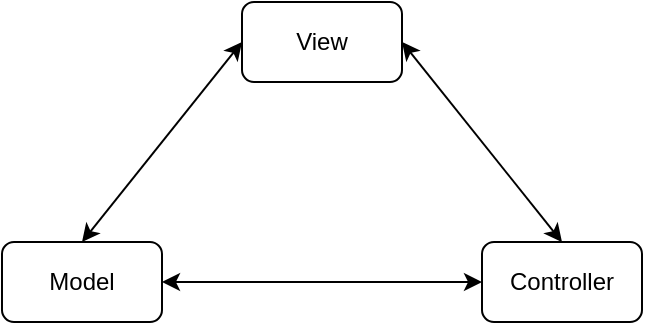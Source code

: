 <mxfile version="14.5.1" type="device"><diagram id="Kg7XQHqarWyKMcbEqvsP" name="第 1 页"><mxGraphModel dx="1186" dy="697" grid="1" gridSize="10" guides="1" tooltips="1" connect="1" arrows="1" fold="1" page="1" pageScale="1" pageWidth="827" pageHeight="1169" math="0" shadow="0"><root><mxCell id="0"/><mxCell id="1" parent="0"/><mxCell id="hZc9ISxs7mdGbR4xl6dh-1" value="View" style="rounded=1;whiteSpace=wrap;html=1;" vertex="1" parent="1"><mxGeometry x="160" y="40" width="80" height="40" as="geometry"/></mxCell><mxCell id="hZc9ISxs7mdGbR4xl6dh-2" value="Model" style="rounded=1;whiteSpace=wrap;html=1;" vertex="1" parent="1"><mxGeometry x="40" y="160" width="80" height="40" as="geometry"/></mxCell><mxCell id="hZc9ISxs7mdGbR4xl6dh-3" value="Controller" style="rounded=1;whiteSpace=wrap;html=1;" vertex="1" parent="1"><mxGeometry x="280" y="160" width="80" height="40" as="geometry"/></mxCell><mxCell id="hZc9ISxs7mdGbR4xl6dh-4" value="" style="endArrow=classic;startArrow=classic;html=1;exitX=1;exitY=0.5;exitDx=0;exitDy=0;entryX=0;entryY=0.5;entryDx=0;entryDy=0;" edge="1" parent="1" source="hZc9ISxs7mdGbR4xl6dh-2" target="hZc9ISxs7mdGbR4xl6dh-3"><mxGeometry width="50" height="50" relative="1" as="geometry"><mxPoint x="190" y="310" as="sourcePoint"/><mxPoint x="240" y="260" as="targetPoint"/></mxGeometry></mxCell><mxCell id="hZc9ISxs7mdGbR4xl6dh-5" value="" style="endArrow=classic;startArrow=classic;html=1;exitX=0.5;exitY=0;exitDx=0;exitDy=0;entryX=0;entryY=0.5;entryDx=0;entryDy=0;" edge="1" parent="1" source="hZc9ISxs7mdGbR4xl6dh-2" target="hZc9ISxs7mdGbR4xl6dh-1"><mxGeometry width="50" height="50" relative="1" as="geometry"><mxPoint x="170" y="190" as="sourcePoint"/><mxPoint x="250" y="190" as="targetPoint"/></mxGeometry></mxCell><mxCell id="hZc9ISxs7mdGbR4xl6dh-6" value="" style="endArrow=classic;startArrow=classic;html=1;exitX=0.5;exitY=0;exitDx=0;exitDy=0;entryX=1;entryY=0.5;entryDx=0;entryDy=0;" edge="1" parent="1" source="hZc9ISxs7mdGbR4xl6dh-3" target="hZc9ISxs7mdGbR4xl6dh-1"><mxGeometry width="50" height="50" relative="1" as="geometry"><mxPoint x="130" y="170" as="sourcePoint"/><mxPoint x="170" y="70" as="targetPoint"/></mxGeometry></mxCell></root></mxGraphModel></diagram></mxfile>